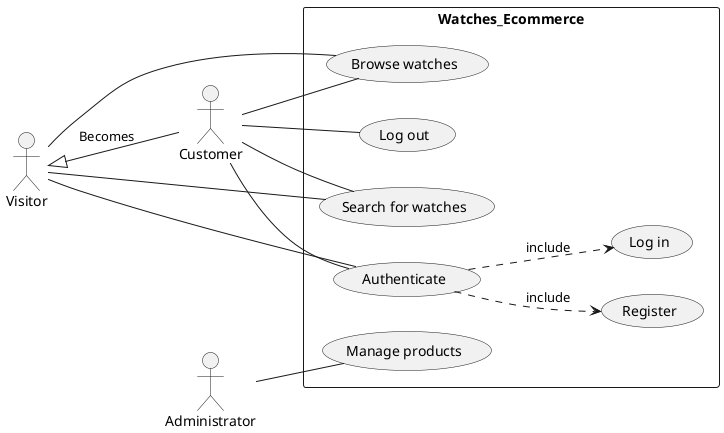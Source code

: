 @startuml Watches_Ecommerce_Sprint1
left to right direction
actor Visitor
actor Customer
actor Administrator

rectangle "Watches_Ecommerce" {
  usecase "Browse watches" as UC_Browse
  usecase "Search for watches" as UC_Search
  usecase "Register" as UC_Register
  usecase "Log in" as UC_Login
  usecase "Log out" as UC_Logout
  usecase "Manage products" as UC_ManageProducts
  usecase "Authenticate" as UC_Authenticate

  UC_Authenticate ..> UC_Register : "«include»"
  UC_Authenticate ..> UC_Login : "«include»"
}

Visitor <|-- Customer : "Becomes"
Visitor -- UC_Browse
Visitor -- UC_Search
Visitor -- UC_Authenticate

Customer -- UC_Browse
Customer -- UC_Search
Customer -- UC_Authenticate
Customer -- UC_Logout

Administrator -- UC_ManageProducts
@enduml
